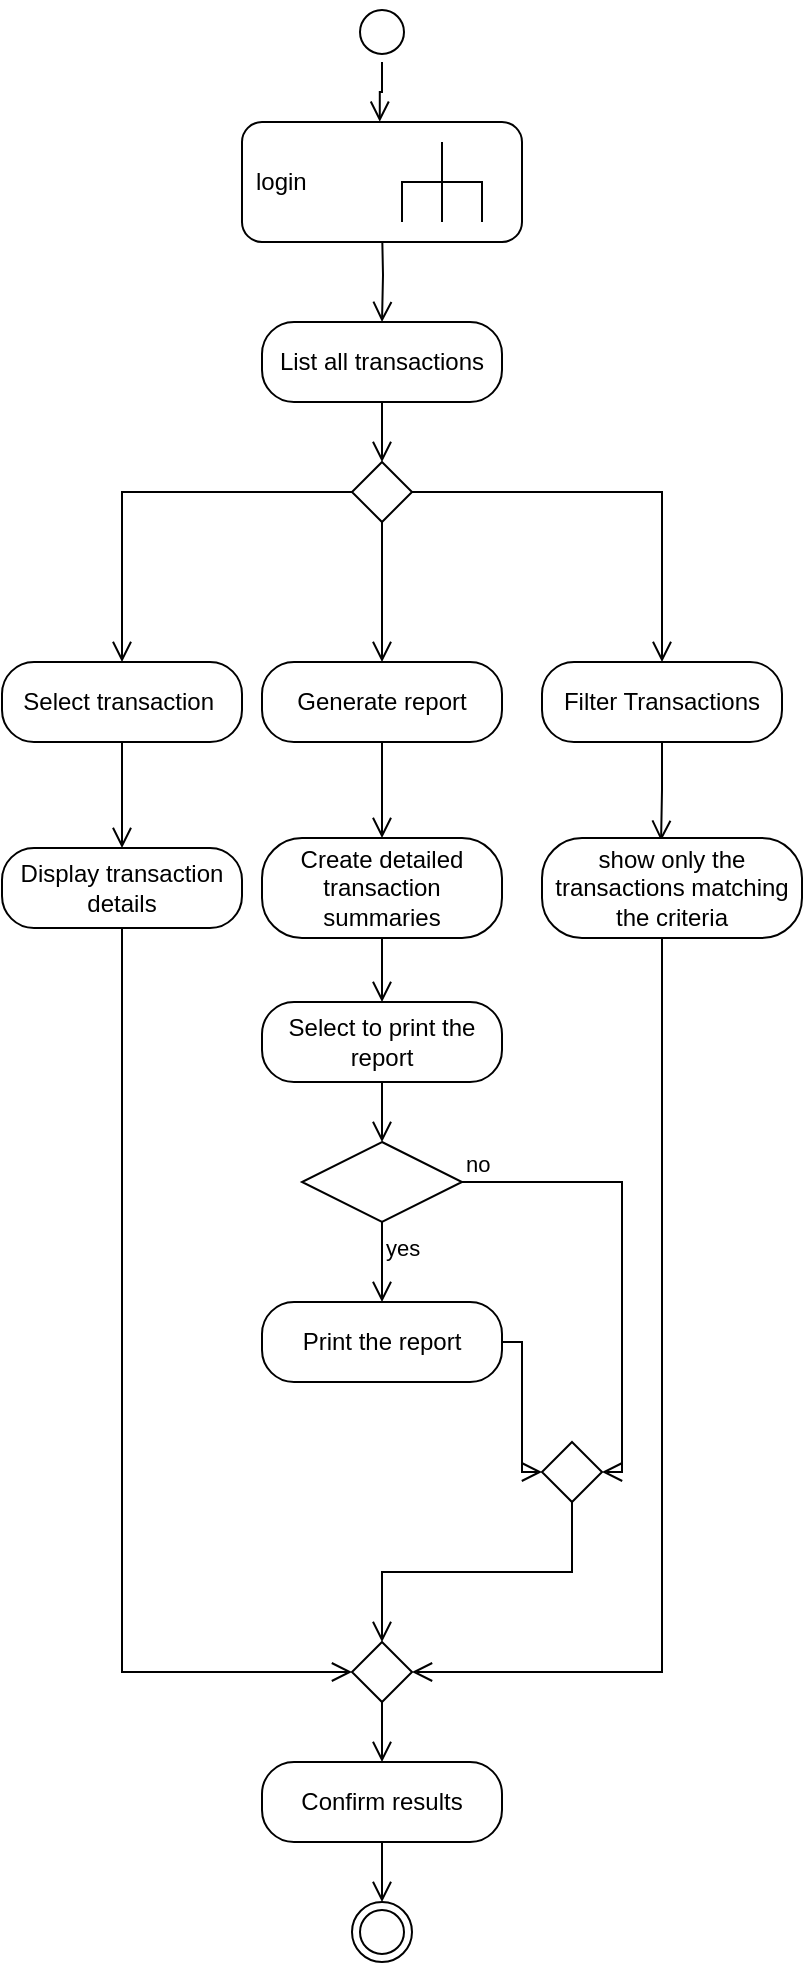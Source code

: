 <mxfile version="26.0.14">
  <diagram name="Page-1" id="e7e014a7-5840-1c2e-5031-d8a46d1fe8dd">
    <mxGraphModel dx="989" dy="1346" grid="1" gridSize="10" guides="1" tooltips="1" connect="1" arrows="1" fold="1" page="1" pageScale="1" pageWidth="1169" pageHeight="826" background="none" math="0" shadow="0">
      <root>
        <mxCell id="0" />
        <mxCell id="1" parent="0" />
        <mxCell id="3x8CAyZt968ioepNavin-51" value="" style="ellipse;html=1;shape=startState;labelBackgroundColor=none;" parent="1" vertex="1">
          <mxGeometry x="335" y="-10" width="30" height="30" as="geometry" />
        </mxCell>
        <mxCell id="3x8CAyZt968ioepNavin-52" value="" style="edgeStyle=orthogonalEdgeStyle;html=1;verticalAlign=bottom;endArrow=open;endSize=8;rounded=0;entryX=0.492;entryY=-0.002;entryDx=0;entryDy=0;entryPerimeter=0;labelBackgroundColor=none;fontColor=default;" parent="1" source="3x8CAyZt968ioepNavin-51" target="3" edge="1">
          <mxGeometry relative="1" as="geometry">
            <mxPoint x="45" y="100" as="targetPoint" />
            <Array as="points">
              <mxPoint x="350" y="35" />
              <mxPoint x="349" y="35" />
            </Array>
          </mxGeometry>
        </mxCell>
        <mxCell id="3x8CAyZt968ioepNavin-54" value="" style="edgeStyle=orthogonalEdgeStyle;html=1;align=left;verticalAlign=bottom;endArrow=open;endSize=8;rounded=0;entryX=0.5;entryY=0;entryDx=0;entryDy=0;labelBackgroundColor=none;fontColor=default;" parent="1" target="3x8CAyZt968ioepNavin-58" edge="1">
          <mxGeometry x="-1" relative="1" as="geometry">
            <mxPoint x="250" y="135" as="targetPoint" />
            <Array as="points" />
            <mxPoint x="350" y="102" as="sourcePoint" />
          </mxGeometry>
        </mxCell>
        <mxCell id="3x8CAyZt968ioepNavin-58" value="List all transactions" style="rounded=1;whiteSpace=wrap;html=1;arcSize=40;labelBackgroundColor=none;" parent="1" vertex="1">
          <mxGeometry x="290" y="150" width="120" height="40" as="geometry" />
        </mxCell>
        <mxCell id="3x8CAyZt968ioepNavin-59" value="" style="edgeStyle=orthogonalEdgeStyle;html=1;verticalAlign=bottom;endArrow=open;endSize=8;rounded=0;labelBackgroundColor=none;fontColor=default;entryX=0.5;entryY=0;entryDx=0;entryDy=0;" parent="1" source="3x8CAyZt968ioepNavin-58" target="WV4lEcAO4vz2BIIuecdh-5" edge="1">
          <mxGeometry relative="1" as="geometry">
            <mxPoint x="310" y="213.29" as="targetPoint" />
            <Array as="points">
              <mxPoint x="350" y="220" />
              <mxPoint x="350" y="220" />
            </Array>
          </mxGeometry>
        </mxCell>
        <mxCell id="3x8CAyZt968ioepNavin-61" value="" style="edgeStyle=orthogonalEdgeStyle;html=1;verticalAlign=bottom;endArrow=open;endSize=8;rounded=0;labelBackgroundColor=none;fontColor=default;entryX=0.5;entryY=0;entryDx=0;entryDy=0;" parent="1" source="WV4lEcAO4vz2BIIuecdh-5" edge="1" target="3x8CAyZt968ioepNavin-66">
          <mxGeometry relative="1" as="geometry">
            <mxPoint x="309.66" y="320" as="targetPoint" />
            <mxPoint x="310" y="250" as="sourcePoint" />
          </mxGeometry>
        </mxCell>
        <mxCell id="3x8CAyZt968ioepNavin-62" value="" style="edgeStyle=orthogonalEdgeStyle;html=1;verticalAlign=bottom;endArrow=open;endSize=8;rounded=0;labelBackgroundColor=none;fontColor=default;exitX=0;exitY=0.5;exitDx=0;exitDy=0;entryX=0.5;entryY=0;entryDx=0;entryDy=0;entryPerimeter=0;" parent="1" edge="1" target="3x8CAyZt968ioepNavin-64" source="WV4lEcAO4vz2BIIuecdh-5">
          <mxGeometry relative="1" as="geometry">
            <mxPoint x="180" y="320" as="targetPoint" />
            <mxPoint x="180" y="250" as="sourcePoint" />
            <Array as="points">
              <mxPoint x="220" y="235" />
            </Array>
          </mxGeometry>
        </mxCell>
        <mxCell id="3x8CAyZt968ioepNavin-63" value="" style="edgeStyle=orthogonalEdgeStyle;html=1;verticalAlign=bottom;endArrow=open;endSize=8;rounded=0;labelBackgroundColor=none;fontColor=default;exitX=1;exitY=0.5;exitDx=0;exitDy=0;entryX=0.5;entryY=0;entryDx=0;entryDy=0;" parent="1" edge="1" target="3x8CAyZt968ioepNavin-68" source="WV4lEcAO4vz2BIIuecdh-5">
          <mxGeometry relative="1" as="geometry">
            <mxPoint x="439" y="320" as="targetPoint" />
            <mxPoint x="439" y="250" as="sourcePoint" />
          </mxGeometry>
        </mxCell>
        <mxCell id="3x8CAyZt968ioepNavin-64" value="Select transaction&amp;nbsp;" style="rounded=1;whiteSpace=wrap;html=1;arcSize=40;labelBackgroundColor=none;" parent="1" vertex="1">
          <mxGeometry x="160" y="320" width="120" height="40" as="geometry" />
        </mxCell>
        <mxCell id="3x8CAyZt968ioepNavin-66" value="Generate report" style="rounded=1;whiteSpace=wrap;html=1;arcSize=40;labelBackgroundColor=none;" parent="1" vertex="1">
          <mxGeometry x="290" y="320" width="120" height="40" as="geometry" />
        </mxCell>
        <mxCell id="3x8CAyZt968ioepNavin-67" value="" style="edgeStyle=orthogonalEdgeStyle;html=1;verticalAlign=bottom;endArrow=open;endSize=8;rounded=0;labelBackgroundColor=none;fontColor=default;entryX=0.5;entryY=0;entryDx=0;entryDy=0;" parent="1" source="3x8CAyZt968ioepNavin-66" target="3x8CAyZt968ioepNavin-84" edge="1">
          <mxGeometry relative="1" as="geometry">
            <mxPoint x="350" y="470" as="targetPoint" />
          </mxGeometry>
        </mxCell>
        <mxCell id="3x8CAyZt968ioepNavin-68" value="Filter Transactions" style="rounded=1;whiteSpace=wrap;html=1;arcSize=40;labelBackgroundColor=none;" parent="1" vertex="1">
          <mxGeometry x="430" y="320" width="120" height="40" as="geometry" />
        </mxCell>
        <mxCell id="3x8CAyZt968ioepNavin-69" value="" style="edgeStyle=orthogonalEdgeStyle;html=1;verticalAlign=bottom;endArrow=open;endSize=8;rounded=0;labelBackgroundColor=none;fontColor=default;entryX=0.458;entryY=0.028;entryDx=0;entryDy=0;entryPerimeter=0;" parent="1" source="3x8CAyZt968ioepNavin-68" edge="1" target="3x8CAyZt968ioepNavin-86">
          <mxGeometry relative="1" as="geometry">
            <mxPoint x="490" y="390" as="targetPoint" />
          </mxGeometry>
        </mxCell>
        <mxCell id="3x8CAyZt968ioepNavin-82" value="Display transaction details" style="rounded=1;whiteSpace=wrap;html=1;arcSize=40;labelBackgroundColor=none;" parent="1" vertex="1">
          <mxGeometry x="160" y="413" width="120" height="40" as="geometry" />
        </mxCell>
        <mxCell id="3x8CAyZt968ioepNavin-83" value="" style="edgeStyle=orthogonalEdgeStyle;html=1;verticalAlign=bottom;endArrow=open;endSize=8;rounded=0;entryX=0;entryY=0.5;entryDx=0;entryDy=0;labelBackgroundColor=none;fontColor=default;" parent="1" source="3x8CAyZt968ioepNavin-82" target="3x8CAyZt968ioepNavin-88" edge="1">
          <mxGeometry relative="1" as="geometry">
            <mxPoint x="190" y="790" as="targetPoint" />
            <Array as="points">
              <mxPoint x="220" y="825" />
            </Array>
          </mxGeometry>
        </mxCell>
        <mxCell id="3x8CAyZt968ioepNavin-84" value="Create detailed transaction summaries " style="rounded=1;whiteSpace=wrap;html=1;arcSize=40;labelBackgroundColor=none;" parent="1" vertex="1">
          <mxGeometry x="290" y="408" width="120" height="50" as="geometry" />
        </mxCell>
        <mxCell id="3x8CAyZt968ioepNavin-85" value="" style="edgeStyle=orthogonalEdgeStyle;html=1;verticalAlign=bottom;endArrow=open;endSize=8;rounded=0;labelBackgroundColor=none;fontColor=default;entryX=0.5;entryY=0;entryDx=0;entryDy=0;" parent="1" source="3x8CAyZt968ioepNavin-84" target="WV4lEcAO4vz2BIIuecdh-10" edge="1">
          <mxGeometry relative="1" as="geometry">
            <mxPoint x="350" y="570" as="targetPoint" />
          </mxGeometry>
        </mxCell>
        <mxCell id="3x8CAyZt968ioepNavin-86" value="show only the transactions matching the criteria" style="rounded=1;whiteSpace=wrap;html=1;arcSize=40;labelBackgroundColor=none;" parent="1" vertex="1">
          <mxGeometry x="430" y="408" width="130" height="50" as="geometry" />
        </mxCell>
        <mxCell id="3x8CAyZt968ioepNavin-87" value="" style="edgeStyle=orthogonalEdgeStyle;html=1;verticalAlign=bottom;endArrow=open;endSize=8;rounded=0;entryX=1;entryY=0.5;entryDx=0;entryDy=0;labelBackgroundColor=none;fontColor=default;" parent="1" source="3x8CAyZt968ioepNavin-86" target="3x8CAyZt968ioepNavin-88" edge="1">
          <mxGeometry relative="1" as="geometry">
            <mxPoint x="455" y="790" as="targetPoint" />
            <Array as="points">
              <mxPoint x="490" y="825" />
            </Array>
          </mxGeometry>
        </mxCell>
        <mxCell id="3x8CAyZt968ioepNavin-88" value="" style="rhombus;labelBackgroundColor=none;" parent="1" vertex="1">
          <mxGeometry x="335" y="810" width="30" height="30" as="geometry" />
        </mxCell>
        <mxCell id="3x8CAyZt968ioepNavin-89" value="" style="edgeStyle=orthogonalEdgeStyle;html=1;verticalAlign=bottom;endArrow=open;endSize=8;rounded=0;labelBackgroundColor=none;fontColor=default;entryX=0.5;entryY=0;entryDx=0;entryDy=0;" parent="1" edge="1" target="3x8CAyZt968ioepNavin-90" source="3x8CAyZt968ioepNavin-88">
          <mxGeometry relative="1" as="geometry">
            <mxPoint x="350" y="880" as="targetPoint" />
            <mxPoint x="350" y="840" as="sourcePoint" />
          </mxGeometry>
        </mxCell>
        <mxCell id="3x8CAyZt968ioepNavin-90" value="Confirm results" style="rounded=1;whiteSpace=wrap;html=1;arcSize=40;labelBackgroundColor=none;" parent="1" vertex="1">
          <mxGeometry x="290" y="870" width="120" height="40" as="geometry" />
        </mxCell>
        <mxCell id="3x8CAyZt968ioepNavin-91" value="" style="edgeStyle=orthogonalEdgeStyle;html=1;verticalAlign=bottom;endArrow=open;endSize=8;rounded=0;entryX=0.5;entryY=0;entryDx=0;entryDy=0;labelBackgroundColor=none;fontColor=default;exitX=0.5;exitY=1;exitDx=0;exitDy=0;" parent="1" source="3x8CAyZt968ioepNavin-90" target="3x8CAyZt968ioepNavin-92" edge="1">
          <mxGeometry relative="1" as="geometry">
            <mxPoint x="320" y="980" as="targetPoint" />
            <Array as="points" />
          </mxGeometry>
        </mxCell>
        <mxCell id="3x8CAyZt968ioepNavin-92" value="" style="ellipse;html=1;shape=endState;labelBackgroundColor=none;" parent="1" vertex="1">
          <mxGeometry x="335" y="940" width="30" height="30" as="geometry" />
        </mxCell>
        <mxCell id="3" value="login" style="shape=mxgraph.uml25.behaviorAction;html=1;rounded=1;absoluteArcSize=1;arcSize=10;align=left;spacingLeft=5;whiteSpace=wrap;labelBackgroundColor=none;" parent="1" vertex="1">
          <mxGeometry x="280" y="50" width="140" height="60" as="geometry" />
        </mxCell>
        <mxCell id="WV4lEcAO4vz2BIIuecdh-5" value="" style="rhombus;labelBackgroundColor=none;" vertex="1" parent="1">
          <mxGeometry x="335" y="220" width="30" height="30" as="geometry" />
        </mxCell>
        <mxCell id="WV4lEcAO4vz2BIIuecdh-9" value="" style="edgeStyle=orthogonalEdgeStyle;html=1;verticalAlign=bottom;endArrow=open;endSize=8;rounded=0;labelBackgroundColor=none;fontColor=default;" edge="1" parent="1" source="3x8CAyZt968ioepNavin-64" target="3x8CAyZt968ioepNavin-82">
          <mxGeometry relative="1" as="geometry">
            <mxPoint x="219.66" y="480" as="targetPoint" />
            <mxPoint x="219.66" y="360" as="sourcePoint" />
            <Array as="points" />
          </mxGeometry>
        </mxCell>
        <mxCell id="WV4lEcAO4vz2BIIuecdh-10" value="Select to print the report" style="rounded=1;whiteSpace=wrap;html=1;arcSize=40;labelBackgroundColor=none;" vertex="1" parent="1">
          <mxGeometry x="290" y="490" width="120" height="40" as="geometry" />
        </mxCell>
        <mxCell id="WV4lEcAO4vz2BIIuecdh-11" value="" style="edgeStyle=orthogonalEdgeStyle;html=1;verticalAlign=bottom;endArrow=open;endSize=8;rounded=0;entryX=0.5;entryY=0;entryDx=0;entryDy=0;entryPerimeter=0;labelBackgroundColor=none;fontColor=default;" edge="1" source="WV4lEcAO4vz2BIIuecdh-10" parent="1" target="WV4lEcAO4vz2BIIuecdh-12">
          <mxGeometry relative="1" as="geometry">
            <mxPoint x="350" y="670" as="targetPoint" />
          </mxGeometry>
        </mxCell>
        <mxCell id="WV4lEcAO4vz2BIIuecdh-12" value="" style="rhombus;whiteSpace=wrap;html=1;labelBackgroundColor=none;" vertex="1" parent="1">
          <mxGeometry x="310" y="560" width="80" height="40" as="geometry" />
        </mxCell>
        <mxCell id="WV4lEcAO4vz2BIIuecdh-13" value="no" style="edgeStyle=orthogonalEdgeStyle;html=1;align=left;verticalAlign=bottom;endArrow=open;endSize=8;rounded=0;entryX=1;entryY=0.5;entryDx=0;entryDy=0;labelBackgroundColor=none;fontColor=default;" edge="1" source="WV4lEcAO4vz2BIIuecdh-12" parent="1" target="WV4lEcAO4vz2BIIuecdh-17">
          <mxGeometry x="-1" relative="1" as="geometry">
            <mxPoint x="440" y="690" as="targetPoint" />
          </mxGeometry>
        </mxCell>
        <mxCell id="WV4lEcAO4vz2BIIuecdh-14" value="yes" style="edgeStyle=orthogonalEdgeStyle;html=1;align=left;verticalAlign=top;endArrow=open;endSize=8;rounded=0;labelBackgroundColor=none;fontColor=default;" edge="1" source="WV4lEcAO4vz2BIIuecdh-12" parent="1" target="WV4lEcAO4vz2BIIuecdh-15">
          <mxGeometry x="-1" relative="1" as="geometry">
            <mxPoint x="350" y="720" as="targetPoint" />
          </mxGeometry>
        </mxCell>
        <mxCell id="WV4lEcAO4vz2BIIuecdh-15" value="Print the report" style="rounded=1;whiteSpace=wrap;html=1;arcSize=40;labelBackgroundColor=none;" vertex="1" parent="1">
          <mxGeometry x="290" y="640" width="120" height="40" as="geometry" />
        </mxCell>
        <mxCell id="WV4lEcAO4vz2BIIuecdh-16" value="" style="edgeStyle=orthogonalEdgeStyle;html=1;verticalAlign=bottom;endArrow=open;endSize=8;rounded=0;entryX=0;entryY=0.5;entryDx=0;entryDy=0;labelBackgroundColor=none;fontColor=default;" edge="1" source="WV4lEcAO4vz2BIIuecdh-15" parent="1" target="WV4lEcAO4vz2BIIuecdh-17">
          <mxGeometry relative="1" as="geometry">
            <mxPoint x="350" y="790" as="targetPoint" />
          </mxGeometry>
        </mxCell>
        <mxCell id="WV4lEcAO4vz2BIIuecdh-17" value="" style="rhombus;labelBackgroundColor=none;" vertex="1" parent="1">
          <mxGeometry x="430" y="710" width="30" height="30" as="geometry" />
        </mxCell>
        <mxCell id="WV4lEcAO4vz2BIIuecdh-18" value="" style="edgeStyle=orthogonalEdgeStyle;html=1;verticalAlign=bottom;endArrow=open;endSize=8;rounded=0;entryX=0.5;entryY=0;entryDx=0;entryDy=0;exitX=0.5;exitY=1;exitDx=0;exitDy=0;labelBackgroundColor=none;fontColor=default;" edge="1" parent="1" source="WV4lEcAO4vz2BIIuecdh-17" target="3x8CAyZt968ioepNavin-88">
          <mxGeometry relative="1" as="geometry">
            <mxPoint x="444.66" y="780" as="targetPoint" />
            <mxPoint x="444.66" y="750" as="sourcePoint" />
          </mxGeometry>
        </mxCell>
      </root>
    </mxGraphModel>
  </diagram>
</mxfile>

